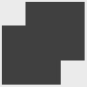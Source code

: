 <mxfile version="25.0.1">
  <diagram name="第 1 页" id="ewl9boTtj5eG1xmZE2dz">
    <mxGraphModel dx="202" dy="129" grid="1" gridSize="3.937" guides="1" tooltips="1" connect="1" arrows="1" fold="1" page="1" pageScale="1" pageWidth="48" pageHeight="48" background="#EBEBEB" math="0" shadow="0">
      <root>
        <mxCell id="0" />
        <mxCell id="1" parent="0" />
        <mxCell id="h4AXBYLEM3Z7pXykpD9Z-1" value="" style="rounded=0;whiteSpace=wrap;html=1;fillColor=#404040;strokeColor=#404040;strokeWidth=2;" parent="1" vertex="1">
          <mxGeometry x="3.94" y="15.75" width="27.43" height="27.56" as="geometry" />
        </mxCell>
        <mxCell id="h4AXBYLEM3Z7pXykpD9Z-3" value="" style="rounded=0;whiteSpace=wrap;html=1;fillColor=#404040;strokeColor=#404040;strokeWidth=2;" parent="1" vertex="1">
          <mxGeometry x="15.75" y="3.94" width="27.56" height="27.31" as="geometry" />
        </mxCell>
      </root>
    </mxGraphModel>
  </diagram>
</mxfile>
